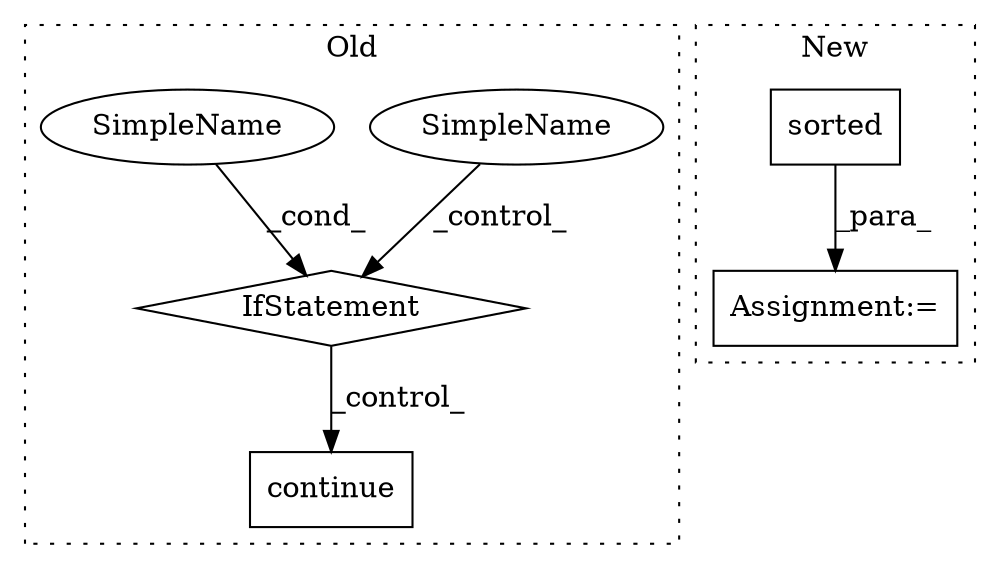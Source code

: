 digraph G {
subgraph cluster0 {
1 [label="continue" a="18" s="1436" l="9" shape="box"];
3 [label="IfStatement" a="25" s="1387,1424" l="10,2" shape="diamond"];
4 [label="SimpleName" a="42" s="" l="" shape="ellipse"];
5 [label="SimpleName" a="42" s="" l="" shape="ellipse"];
label = "Old";
style="dotted";
}
subgraph cluster1 {
2 [label="sorted" a="32" s="779,805" l="7,1" shape="box"];
6 [label="Assignment:=" a="7" s="712,806" l="57,2" shape="box"];
label = "New";
style="dotted";
}
2 -> 6 [label="_para_"];
3 -> 1 [label="_control_"];
4 -> 3 [label="_control_"];
5 -> 3 [label="_cond_"];
}